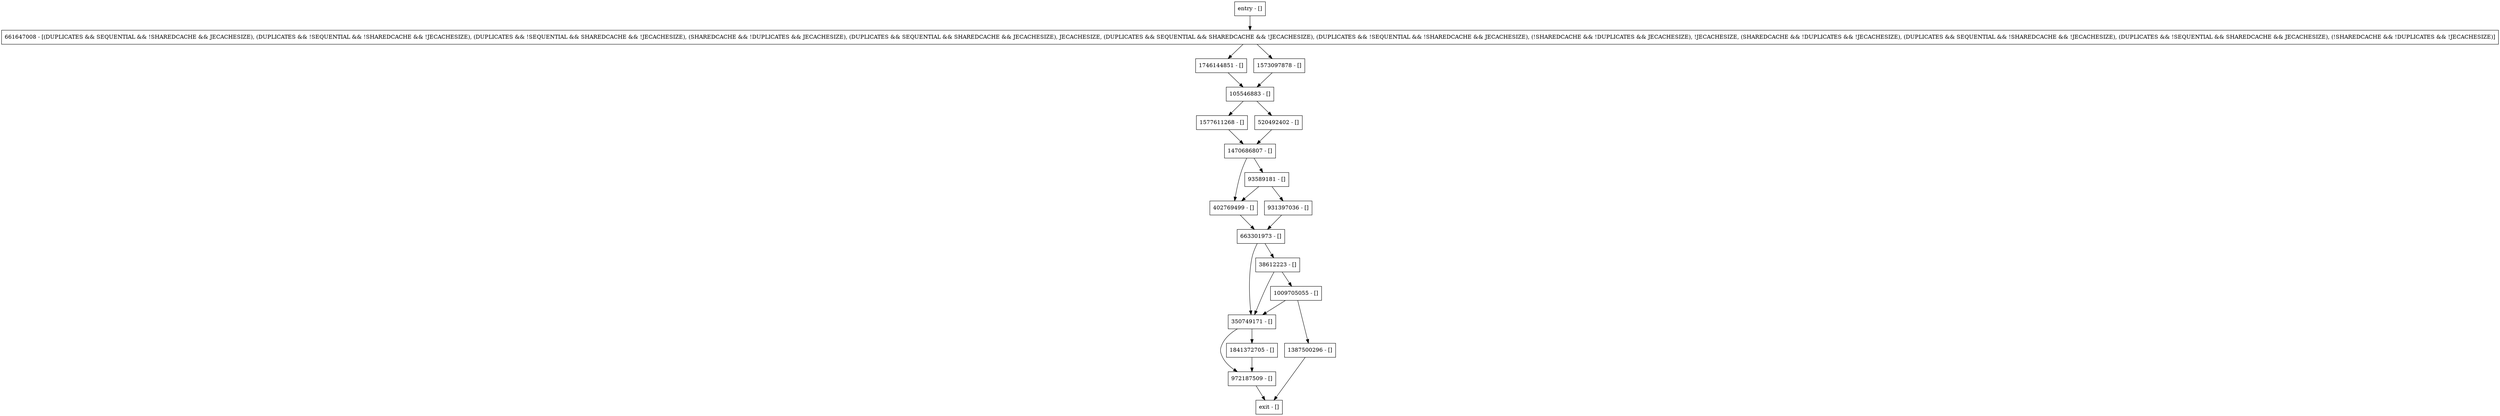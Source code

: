 digraph materializeLN {
node [shape=record];
350749171 [label="350749171 - []"];
1577611268 [label="1577611268 - []"];
972187509 [label="972187509 - []"];
1746144851 [label="1746144851 - []"];
38612223 [label="38612223 - []"];
1841372705 [label="1841372705 - []"];
1009705055 [label="1009705055 - []"];
661647008 [label="661647008 - [(DUPLICATES && SEQUENTIAL && !SHAREDCACHE && JECACHESIZE), (DUPLICATES && !SEQUENTIAL && !SHAREDCACHE && !JECACHESIZE), (DUPLICATES && !SEQUENTIAL && SHAREDCACHE && !JECACHESIZE), (SHAREDCACHE && !DUPLICATES && JECACHESIZE), (DUPLICATES && SEQUENTIAL && SHAREDCACHE && JECACHESIZE), JECACHESIZE, (DUPLICATES && SEQUENTIAL && SHAREDCACHE && !JECACHESIZE), (DUPLICATES && !SEQUENTIAL && !SHAREDCACHE && JECACHESIZE), (!SHAREDCACHE && !DUPLICATES && JECACHESIZE), !JECACHESIZE, (SHAREDCACHE && !DUPLICATES && !JECACHESIZE), (DUPLICATES && SEQUENTIAL && !SHAREDCACHE && !JECACHESIZE), (DUPLICATES && !SEQUENTIAL && SHAREDCACHE && JECACHESIZE), (!SHAREDCACHE && !DUPLICATES && !JECACHESIZE)]"];
1387500296 [label="1387500296 - []"];
93589181 [label="93589181 - []"];
105546883 [label="105546883 - []"];
entry [label="entry - []"];
exit [label="exit - []"];
1470686807 [label="1470686807 - []"];
402769499 [label="402769499 - []"];
1573097878 [label="1573097878 - []"];
931397036 [label="931397036 - []"];
520492402 [label="520492402 - []"];
663301973 [label="663301973 - []"];
entry;
exit;
350749171 -> 972187509;
350749171 -> 1841372705;
1577611268 -> 1470686807;
972187509 -> exit;
1746144851 -> 105546883;
38612223 -> 350749171;
38612223 -> 1009705055;
1841372705 -> 972187509;
1009705055 -> 350749171;
1009705055 -> 1387500296;
661647008 -> 1573097878;
661647008 -> 1746144851;
1387500296 -> exit;
93589181 -> 402769499;
93589181 -> 931397036;
105546883 -> 1577611268;
105546883 -> 520492402;
entry -> 661647008;
1470686807 -> 402769499;
1470686807 -> 93589181;
402769499 -> 663301973;
1573097878 -> 105546883;
931397036 -> 663301973;
520492402 -> 1470686807;
663301973 -> 350749171;
663301973 -> 38612223;
}
